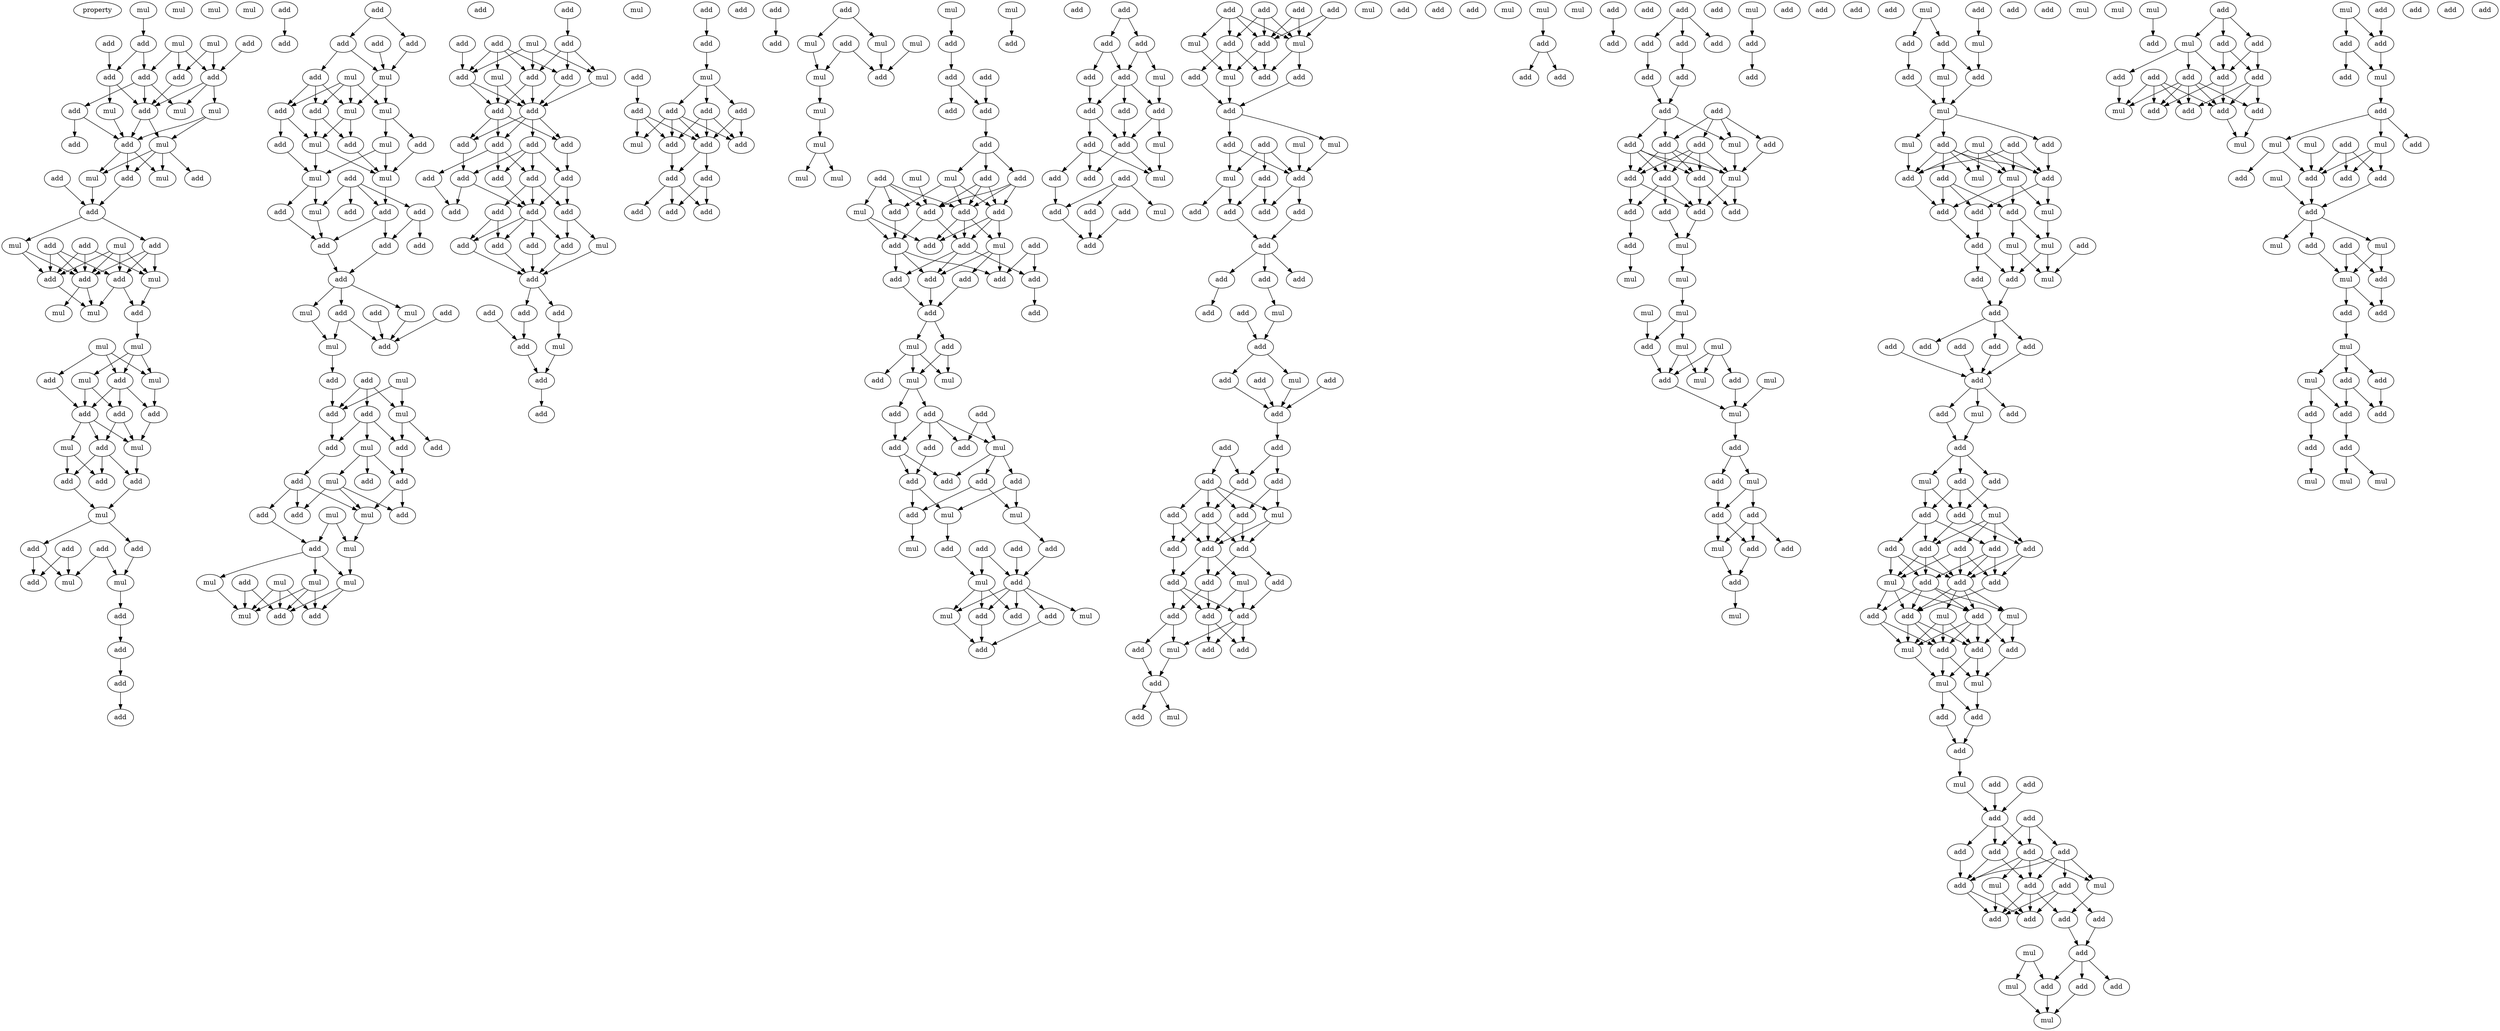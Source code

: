digraph {
    node [fontcolor=black]
    property [mul=2,lf=1.4]
    0 [ label = mul ];
    1 [ label = add ];
    2 [ label = add ];
    3 [ label = mul ];
    4 [ label = mul ];
    5 [ label = add ];
    6 [ label = add ];
    7 [ label = add ];
    8 [ label = add ];
    9 [ label = add ];
    10 [ label = add ];
    11 [ label = mul ];
    12 [ label = mul ];
    13 [ label = mul ];
    14 [ label = add ];
    15 [ label = add ];
    16 [ label = add ];
    17 [ label = mul ];
    18 [ label = add ];
    19 [ label = add ];
    20 [ label = mul ];
    21 [ label = add ];
    22 [ label = mul ];
    23 [ label = add ];
    24 [ label = mul ];
    25 [ label = add ];
    26 [ label = add ];
    27 [ label = add ];
    28 [ label = mul ];
    29 [ label = add ];
    30 [ label = add ];
    31 [ label = add ];
    32 [ label = mul ];
    33 [ label = mul ];
    34 [ label = mul ];
    35 [ label = add ];
    36 [ label = mul ];
    37 [ label = mul ];
    38 [ label = add ];
    39 [ label = mul ];
    40 [ label = mul ];
    41 [ label = mul ];
    42 [ label = add ];
    43 [ label = add ];
    44 [ label = add ];
    45 [ label = add ];
    46 [ label = mul ];
    47 [ label = add ];
    48 [ label = mul ];
    49 [ label = add ];
    50 [ label = add ];
    51 [ label = add ];
    52 [ label = mul ];
    53 [ label = add ];
    54 [ label = add ];
    55 [ label = add ];
    56 [ label = add ];
    57 [ label = mul ];
    58 [ label = mul ];
    59 [ label = add ];
    60 [ label = add ];
    61 [ label = add ];
    62 [ label = mul ];
    63 [ label = add ];
    64 [ label = add ];
    65 [ label = mul ];
    66 [ label = add ];
    67 [ label = add ];
    68 [ label = add ];
    69 [ label = add ];
    70 [ label = add ];
    71 [ label = add ];
    72 [ label = add ];
    73 [ label = mul ];
    74 [ label = mul ];
    75 [ label = add ];
    76 [ label = mul ];
    77 [ label = mul ];
    78 [ label = add ];
    79 [ label = mul ];
    80 [ label = add ];
    81 [ label = mul ];
    82 [ label = add ];
    83 [ label = add ];
    84 [ label = mul ];
    85 [ label = mul ];
    86 [ label = add ];
    87 [ label = add ];
    88 [ label = add ];
    89 [ label = mul ];
    90 [ label = add ];
    91 [ label = add ];
    92 [ label = add ];
    93 [ label = add ];
    94 [ label = add ];
    95 [ label = add ];
    96 [ label = mul ];
    97 [ label = add ];
    98 [ label = add ];
    99 [ label = mul ];
    100 [ label = add ];
    101 [ label = mul ];
    102 [ label = add ];
    103 [ label = add ];
    104 [ label = add ];
    105 [ label = mul ];
    106 [ label = mul ];
    107 [ label = add ];
    108 [ label = add ];
    109 [ label = add ];
    110 [ label = add ];
    111 [ label = add ];
    112 [ label = mul ];
    113 [ label = add ];
    114 [ label = mul ];
    115 [ label = add ];
    116 [ label = add ];
    117 [ label = add ];
    118 [ label = mul ];
    119 [ label = add ];
    120 [ label = add ];
    121 [ label = mul ];
    122 [ label = add ];
    123 [ label = mul ];
    124 [ label = mul ];
    125 [ label = add ];
    126 [ label = mul ];
    127 [ label = mul ];
    128 [ label = mul ];
    129 [ label = add ];
    130 [ label = mul ];
    131 [ label = add ];
    132 [ label = add ];
    133 [ label = add ];
    134 [ label = add ];
    135 [ label = add ];
    136 [ label = add ];
    137 [ label = mul ];
    138 [ label = add ];
    139 [ label = mul ];
    140 [ label = add ];
    141 [ label = mul ];
    142 [ label = add ];
    143 [ label = add ];
    144 [ label = add ];
    145 [ label = add ];
    146 [ label = add ];
    147 [ label = add ];
    148 [ label = add ];
    149 [ label = add ];
    150 [ label = add ];
    151 [ label = add ];
    152 [ label = add ];
    153 [ label = add ];
    154 [ label = add ];
    155 [ label = add ];
    156 [ label = add ];
    157 [ label = add ];
    158 [ label = add ];
    159 [ label = mul ];
    160 [ label = add ];
    161 [ label = add ];
    162 [ label = add ];
    163 [ label = add ];
    164 [ label = add ];
    165 [ label = mul ];
    166 [ label = add ];
    167 [ label = add ];
    168 [ label = add ];
    169 [ label = mul ];
    170 [ label = add ];
    171 [ label = add ];
    172 [ label = add ];
    173 [ label = add ];
    174 [ label = add ];
    175 [ label = add ];
    176 [ label = mul ];
    177 [ label = add ];
    178 [ label = add ];
    179 [ label = add ];
    180 [ label = add ];
    181 [ label = add ];
    182 [ label = add ];
    183 [ label = mul ];
    184 [ label = add ];
    185 [ label = add ];
    186 [ label = add ];
    187 [ label = add ];
    188 [ label = add ];
    189 [ label = add ];
    190 [ label = add ];
    191 [ label = add ];
    192 [ label = add ];
    193 [ label = add ];
    194 [ label = mul ];
    195 [ label = mul ];
    196 [ label = mul ];
    197 [ label = add ];
    198 [ label = mul ];
    199 [ label = mul ];
    200 [ label = mul ];
    201 [ label = mul ];
    202 [ label = mul ];
    203 [ label = mul ];
    204 [ label = add ];
    205 [ label = add ];
    206 [ label = add ];
    207 [ label = add ];
    208 [ label = add ];
    209 [ label = add ];
    210 [ label = mul ];
    211 [ label = add ];
    212 [ label = mul ];
    213 [ label = add ];
    214 [ label = add ];
    215 [ label = add ];
    216 [ label = add ];
    217 [ label = mul ];
    218 [ label = add ];
    219 [ label = add ];
    220 [ label = add ];
    221 [ label = mul ];
    222 [ label = add ];
    223 [ label = add ];
    224 [ label = add ];
    225 [ label = add ];
    226 [ label = add ];
    227 [ label = add ];
    228 [ label = add ];
    229 [ label = add ];
    230 [ label = add ];
    231 [ label = add ];
    232 [ label = mul ];
    233 [ label = add ];
    234 [ label = mul ];
    235 [ label = add ];
    236 [ label = mul ];
    237 [ label = add ];
    238 [ label = add ];
    239 [ label = add ];
    240 [ label = add ];
    241 [ label = add ];
    242 [ label = mul ];
    243 [ label = add ];
    244 [ label = add ];
    245 [ label = add ];
    246 [ label = add ];
    247 [ label = add ];
    248 [ label = mul ];
    249 [ label = add ];
    250 [ label = mul ];
    251 [ label = add ];
    252 [ label = mul ];
    253 [ label = add ];
    254 [ label = add ];
    255 [ label = add ];
    256 [ label = mul ];
    257 [ label = add ];
    258 [ label = mul ];
    259 [ label = add ];
    260 [ label = add ];
    261 [ label = mul ];
    262 [ label = add ];
    263 [ label = add ];
    264 [ label = mul ];
    265 [ label = add ];
    266 [ label = add ];
    267 [ label = add ];
    268 [ label = add ];
    269 [ label = add ];
    270 [ label = add ];
    271 [ label = add ];
    272 [ label = mul ];
    273 [ label = add ];
    274 [ label = add ];
    275 [ label = add ];
    276 [ label = add ];
    277 [ label = mul ];
    278 [ label = add ];
    279 [ label = add ];
    280 [ label = add ];
    281 [ label = mul ];
    282 [ label = add ];
    283 [ label = add ];
    284 [ label = add ];
    285 [ label = mul ];
    286 [ label = add ];
    287 [ label = add ];
    288 [ label = add ];
    289 [ label = add ];
    290 [ label = add ];
    291 [ label = add ];
    292 [ label = add ];
    293 [ label = mul ];
    294 [ label = add ];
    295 [ label = mul ];
    296 [ label = add ];
    297 [ label = mul ];
    298 [ label = add ];
    299 [ label = add ];
    300 [ label = add ];
    301 [ label = add ];
    302 [ label = mul ];
    303 [ label = add ];
    304 [ label = mul ];
    305 [ label = mul ];
    306 [ label = mul ];
    307 [ label = add ];
    308 [ label = add ];
    309 [ label = add ];
    310 [ label = add ];
    311 [ label = add ];
    312 [ label = add ];
    313 [ label = add ];
    314 [ label = add ];
    315 [ label = add ];
    316 [ label = add ];
    317 [ label = add ];
    318 [ label = add ];
    319 [ label = mul ];
    320 [ label = add ];
    321 [ label = add ];
    322 [ label = add ];
    323 [ label = add ];
    324 [ label = add ];
    325 [ label = mul ];
    326 [ label = add ];
    327 [ label = add ];
    328 [ label = add ];
    329 [ label = add ];
    330 [ label = add ];
    331 [ label = add ];
    332 [ label = add ];
    333 [ label = add ];
    334 [ label = add ];
    335 [ label = add ];
    336 [ label = mul ];
    337 [ label = add ];
    338 [ label = add ];
    339 [ label = add ];
    340 [ label = add ];
    341 [ label = add ];
    342 [ label = add ];
    343 [ label = mul ];
    344 [ label = add ];
    345 [ label = add ];
    346 [ label = add ];
    347 [ label = add ];
    348 [ label = mul ];
    349 [ label = add ];
    350 [ label = add ];
    351 [ label = add ];
    352 [ label = add ];
    353 [ label = add ];
    354 [ label = mul ];
    355 [ label = mul ];
    356 [ label = mul ];
    357 [ label = add ];
    358 [ label = mul ];
    359 [ label = add ];
    360 [ label = add ];
    361 [ label = add ];
    362 [ label = add ];
    363 [ label = add ];
    364 [ label = add ];
    365 [ label = add ];
    366 [ label = add ];
    367 [ label = add ];
    368 [ label = add ];
    369 [ label = add ];
    370 [ label = add ];
    371 [ label = add ];
    372 [ label = add ];
    373 [ label = add ];
    374 [ label = add ];
    375 [ label = mul ];
    376 [ label = add ];
    377 [ label = add ];
    378 [ label = add ];
    379 [ label = mul ];
    380 [ label = add ];
    381 [ label = add ];
    382 [ label = add ];
    383 [ label = add ];
    384 [ label = add ];
    385 [ label = add ];
    386 [ label = mul ];
    387 [ label = add ];
    388 [ label = add ];
    389 [ label = mul ];
    390 [ label = add ];
    391 [ label = mul ];
    392 [ label = mul ];
    393 [ label = mul ];
    394 [ label = mul ];
    395 [ label = add ];
    396 [ label = mul ];
    397 [ label = mul ];
    398 [ label = mul ];
    399 [ label = add ];
    400 [ label = add ];
    401 [ label = mul ];
    402 [ label = add ];
    403 [ label = mul ];
    404 [ label = add ];
    405 [ label = add ];
    406 [ label = mul ];
    407 [ label = add ];
    408 [ label = add ];
    409 [ label = add ];
    410 [ label = add ];
    411 [ label = add ];
    412 [ label = mul ];
    413 [ label = add ];
    414 [ label = add ];
    415 [ label = add ];
    416 [ label = add ];
    417 [ label = mul ];
    418 [ label = mul ];
    419 [ label = add ];
    420 [ label = add ];
    421 [ label = mul ];
    422 [ label = add ];
    423 [ label = add ];
    424 [ label = mul ];
    425 [ label = add ];
    426 [ label = mul ];
    427 [ label = mul ];
    428 [ label = add ];
    429 [ label = add ];
    430 [ label = add ];
    431 [ label = mul ];
    432 [ label = add ];
    433 [ label = mul ];
    434 [ label = mul ];
    435 [ label = add ];
    436 [ label = add ];
    437 [ label = add ];
    438 [ label = mul ];
    439 [ label = add ];
    440 [ label = add ];
    441 [ label = mul ];
    442 [ label = add ];
    443 [ label = mul ];
    444 [ label = add ];
    445 [ label = add ];
    446 [ label = add ];
    447 [ label = mul ];
    448 [ label = add ];
    449 [ label = add ];
    450 [ label = add ];
    451 [ label = add ];
    452 [ label = add ];
    453 [ label = add ];
    454 [ label = add ];
    455 [ label = mul ];
    456 [ label = add ];
    457 [ label = add ];
    458 [ label = add ];
    459 [ label = add ];
    460 [ label = add ];
    461 [ label = mul ];
    462 [ label = mul ];
    463 [ label = add ];
    464 [ label = mul ];
    465 [ label = add ];
    466 [ label = add ];
    467 [ label = add ];
    468 [ label = add ];
    469 [ label = add ];
    470 [ label = add ];
    471 [ label = add ];
    472 [ label = add ];
    473 [ label = add ];
    474 [ label = add ];
    475 [ label = mul ];
    476 [ label = add ];
    477 [ label = mul ];
    478 [ label = add ];
    479 [ label = add ];
    480 [ label = mul ];
    481 [ label = add ];
    482 [ label = add ];
    483 [ label = mul ];
    484 [ label = add ];
    485 [ label = mul ];
    486 [ label = mul ];
    487 [ label = mul ];
    488 [ label = add ];
    489 [ label = add ];
    490 [ label = add ];
    491 [ label = mul ];
    492 [ label = add ];
    493 [ label = add ];
    494 [ label = add ];
    495 [ label = add ];
    496 [ label = add ];
    497 [ label = add ];
    498 [ label = add ];
    499 [ label = add ];
    500 [ label = add ];
    501 [ label = mul ];
    502 [ label = mul ];
    503 [ label = add ];
    504 [ label = add ];
    505 [ label = add ];
    506 [ label = add ];
    507 [ label = add ];
    508 [ label = add ];
    509 [ label = mul ];
    510 [ label = add ];
    511 [ label = add ];
    512 [ label = add ];
    513 [ label = mul ];
    514 [ label = add ];
    515 [ label = mul ];
    516 [ label = mul ];
    517 [ label = add ];
    518 [ label = add ];
    519 [ label = add ];
    520 [ label = mul ];
    521 [ label = add ];
    522 [ label = add ];
    523 [ label = add ];
    524 [ label = add ];
    525 [ label = add ];
    526 [ label = add ];
    527 [ label = mul ];
    528 [ label = add ];
    529 [ label = add ];
    530 [ label = add ];
    531 [ label = add ];
    532 [ label = mul ];
    533 [ label = mul ];
    534 [ label = add ];
    535 [ label = add ];
    536 [ label = add ];
    537 [ label = add ];
    538 [ label = add ];
    539 [ label = mul ];
    540 [ label = add ];
    541 [ label = add ];
    542 [ label = mul ];
    543 [ label = add ];
    544 [ label = add ];
    545 [ label = mul ];
    546 [ label = mul ];
    547 [ label = add ];
    548 [ label = add ];
    549 [ label = add ];
    550 [ label = mul ];
    551 [ label = add ];
    552 [ label = add ];
    553 [ label = add ];
    554 [ label = mul ];
    555 [ label = add ];
    556 [ label = add ];
    557 [ label = mul ];
    558 [ label = add ];
    559 [ label = mul ];
    560 [ label = add ];
    561 [ label = add ];
    562 [ label = mul ];
    563 [ label = add ];
    564 [ label = add ];
    565 [ label = mul ];
    566 [ label = add ];
    567 [ label = add ];
    568 [ label = add ];
    569 [ label = add ];
    570 [ label = add ];
    571 [ label = mul ];
    572 [ label = mul ];
    573 [ label = mul ];
    0 -> 2 [ name = 0 ];
    1 -> 8 [ name = 1 ];
    2 -> 7 [ name = 2 ];
    2 -> 9 [ name = 3 ];
    3 -> 6 [ name = 4 ];
    3 -> 8 [ name = 5 ];
    4 -> 6 [ name = 6 ];
    4 -> 8 [ name = 7 ];
    4 -> 9 [ name = 8 ];
    5 -> 7 [ name = 9 ];
    6 -> 14 [ name = 10 ];
    7 -> 13 [ name = 11 ];
    7 -> 14 [ name = 12 ];
    8 -> 11 [ name = 13 ];
    8 -> 12 [ name = 14 ];
    8 -> 14 [ name = 15 ];
    9 -> 10 [ name = 16 ];
    9 -> 11 [ name = 17 ];
    9 -> 14 [ name = 18 ];
    10 -> 15 [ name = 19 ];
    10 -> 16 [ name = 20 ];
    12 -> 16 [ name = 21 ];
    12 -> 17 [ name = 22 ];
    13 -> 16 [ name = 23 ];
    14 -> 16 [ name = 24 ];
    14 -> 17 [ name = 25 ];
    16 -> 20 [ name = 26 ];
    16 -> 21 [ name = 27 ];
    16 -> 22 [ name = 28 ];
    17 -> 18 [ name = 29 ];
    17 -> 20 [ name = 30 ];
    17 -> 21 [ name = 31 ];
    17 -> 22 [ name = 32 ];
    19 -> 23 [ name = 33 ];
    20 -> 23 [ name = 34 ];
    21 -> 23 [ name = 35 ];
    23 -> 24 [ name = 36 ];
    23 -> 25 [ name = 37 ];
    24 -> 29 [ name = 38 ];
    24 -> 30 [ name = 39 ];
    25 -> 29 [ name = 40 ];
    25 -> 31 [ name = 41 ];
    25 -> 32 [ name = 42 ];
    26 -> 29 [ name = 43 ];
    26 -> 30 [ name = 44 ];
    26 -> 32 [ name = 45 ];
    27 -> 29 [ name = 46 ];
    27 -> 30 [ name = 47 ];
    27 -> 31 [ name = 48 ];
    28 -> 29 [ name = 49 ];
    28 -> 30 [ name = 50 ];
    28 -> 31 [ name = 51 ];
    28 -> 32 [ name = 52 ];
    29 -> 33 [ name = 53 ];
    29 -> 34 [ name = 54 ];
    30 -> 34 [ name = 55 ];
    31 -> 34 [ name = 56 ];
    31 -> 35 [ name = 57 ];
    32 -> 35 [ name = 58 ];
    35 -> 36 [ name = 59 ];
    36 -> 38 [ name = 60 ];
    36 -> 40 [ name = 61 ];
    36 -> 41 [ name = 62 ];
    37 -> 38 [ name = 63 ];
    37 -> 40 [ name = 64 ];
    37 -> 42 [ name = 65 ];
    38 -> 43 [ name = 66 ];
    38 -> 44 [ name = 67 ];
    38 -> 45 [ name = 68 ];
    40 -> 43 [ name = 69 ];
    41 -> 44 [ name = 70 ];
    41 -> 45 [ name = 71 ];
    42 -> 45 [ name = 72 ];
    43 -> 46 [ name = 73 ];
    44 -> 46 [ name = 74 ];
    44 -> 47 [ name = 75 ];
    45 -> 46 [ name = 76 ];
    45 -> 47 [ name = 77 ];
    45 -> 48 [ name = 78 ];
    46 -> 49 [ name = 79 ];
    47 -> 49 [ name = 80 ];
    47 -> 50 [ name = 81 ];
    47 -> 51 [ name = 82 ];
    48 -> 50 [ name = 83 ];
    48 -> 51 [ name = 84 ];
    49 -> 52 [ name = 85 ];
    50 -> 52 [ name = 86 ];
    52 -> 55 [ name = 87 ];
    52 -> 56 [ name = 88 ];
    53 -> 58 [ name = 89 ];
    53 -> 59 [ name = 90 ];
    54 -> 57 [ name = 91 ];
    54 -> 58 [ name = 92 ];
    55 -> 58 [ name = 93 ];
    55 -> 59 [ name = 94 ];
    56 -> 57 [ name = 95 ];
    57 -> 60 [ name = 96 ];
    60 -> 61 [ name = 97 ];
    61 -> 63 [ name = 98 ];
    63 -> 64 [ name = 99 ];
    66 -> 67 [ name = 100 ];
    68 -> 70 [ name = 101 ];
    68 -> 71 [ name = 102 ];
    69 -> 74 [ name = 103 ];
    70 -> 74 [ name = 104 ];
    71 -> 72 [ name = 105 ];
    71 -> 74 [ name = 106 ];
    72 -> 75 [ name = 107 ];
    72 -> 77 [ name = 108 ];
    72 -> 78 [ name = 109 ];
    73 -> 75 [ name = 110 ];
    73 -> 76 [ name = 111 ];
    73 -> 77 [ name = 112 ];
    73 -> 78 [ name = 113 ];
    74 -> 76 [ name = 114 ];
    74 -> 77 [ name = 115 ];
    75 -> 79 [ name = 116 ];
    75 -> 82 [ name = 117 ];
    76 -> 80 [ name = 118 ];
    76 -> 81 [ name = 119 ];
    77 -> 79 [ name = 120 ];
    77 -> 82 [ name = 121 ];
    78 -> 79 [ name = 122 ];
    78 -> 83 [ name = 123 ];
    79 -> 84 [ name = 124 ];
    79 -> 85 [ name = 125 ];
    80 -> 85 [ name = 126 ];
    81 -> 84 [ name = 127 ];
    81 -> 85 [ name = 128 ];
    82 -> 85 [ name = 129 ];
    83 -> 84 [ name = 130 ];
    84 -> 87 [ name = 131 ];
    84 -> 89 [ name = 132 ];
    85 -> 91 [ name = 133 ];
    86 -> 88 [ name = 134 ];
    86 -> 89 [ name = 135 ];
    86 -> 90 [ name = 136 ];
    86 -> 91 [ name = 137 ];
    87 -> 92 [ name = 138 ];
    89 -> 92 [ name = 139 ];
    90 -> 93 [ name = 140 ];
    90 -> 94 [ name = 141 ];
    91 -> 92 [ name = 142 ];
    91 -> 93 [ name = 143 ];
    92 -> 95 [ name = 144 ];
    93 -> 95 [ name = 145 ];
    95 -> 96 [ name = 146 ];
    95 -> 97 [ name = 147 ];
    95 -> 99 [ name = 148 ];
    96 -> 102 [ name = 149 ];
    97 -> 101 [ name = 150 ];
    97 -> 102 [ name = 151 ];
    98 -> 102 [ name = 152 ];
    99 -> 101 [ name = 153 ];
    100 -> 102 [ name = 154 ];
    101 -> 103 [ name = 155 ];
    103 -> 107 [ name = 156 ];
    104 -> 106 [ name = 157 ];
    104 -> 107 [ name = 158 ];
    104 -> 108 [ name = 159 ];
    105 -> 106 [ name = 160 ];
    105 -> 107 [ name = 161 ];
    106 -> 109 [ name = 162 ];
    106 -> 111 [ name = 163 ];
    107 -> 110 [ name = 164 ];
    108 -> 110 [ name = 165 ];
    108 -> 111 [ name = 166 ];
    108 -> 112 [ name = 167 ];
    110 -> 116 [ name = 168 ];
    111 -> 113 [ name = 169 ];
    112 -> 113 [ name = 170 ];
    112 -> 114 [ name = 171 ];
    112 -> 115 [ name = 172 ];
    113 -> 118 [ name = 173 ];
    113 -> 119 [ name = 174 ];
    114 -> 118 [ name = 175 ];
    114 -> 119 [ name = 176 ];
    114 -> 120 [ name = 177 ];
    116 -> 117 [ name = 178 ];
    116 -> 118 [ name = 179 ];
    116 -> 120 [ name = 180 ];
    117 -> 122 [ name = 181 ];
    118 -> 123 [ name = 182 ];
    121 -> 122 [ name = 183 ];
    121 -> 123 [ name = 184 ];
    122 -> 126 [ name = 185 ];
    122 -> 127 [ name = 186 ];
    122 -> 128 [ name = 187 ];
    123 -> 126 [ name = 188 ];
    124 -> 129 [ name = 189 ];
    124 -> 130 [ name = 190 ];
    124 -> 131 [ name = 191 ];
    125 -> 129 [ name = 192 ];
    125 -> 130 [ name = 193 ];
    126 -> 129 [ name = 194 ];
    126 -> 131 [ name = 195 ];
    127 -> 130 [ name = 196 ];
    128 -> 129 [ name = 197 ];
    128 -> 130 [ name = 198 ];
    128 -> 131 [ name = 199 ];
    133 -> 136 [ name = 200 ];
    134 -> 138 [ name = 201 ];
    134 -> 139 [ name = 202 ];
    134 -> 140 [ name = 203 ];
    134 -> 142 [ name = 204 ];
    135 -> 140 [ name = 205 ];
    136 -> 138 [ name = 206 ];
    136 -> 141 [ name = 207 ];
    136 -> 142 [ name = 208 ];
    137 -> 140 [ name = 209 ];
    137 -> 141 [ name = 210 ];
    137 -> 142 [ name = 211 ];
    138 -> 143 [ name = 212 ];
    139 -> 143 [ name = 213 ];
    139 -> 144 [ name = 214 ];
    140 -> 143 [ name = 215 ];
    140 -> 144 [ name = 216 ];
    141 -> 143 [ name = 217 ];
    142 -> 143 [ name = 218 ];
    142 -> 144 [ name = 219 ];
    143 -> 145 [ name = 220 ];
    143 -> 146 [ name = 221 ];
    143 -> 147 [ name = 222 ];
    143 -> 148 [ name = 223 ];
    144 -> 145 [ name = 224 ];
    144 -> 146 [ name = 225 ];
    144 -> 147 [ name = 226 ];
    145 -> 152 [ name = 227 ];
    146 -> 150 [ name = 228 ];
    147 -> 149 [ name = 229 ];
    147 -> 151 [ name = 230 ];
    147 -> 153 [ name = 231 ];
    148 -> 149 [ name = 232 ];
    148 -> 150 [ name = 233 ];
    148 -> 152 [ name = 234 ];
    148 -> 153 [ name = 235 ];
    149 -> 155 [ name = 236 ];
    149 -> 156 [ name = 237 ];
    149 -> 157 [ name = 238 ];
    150 -> 156 [ name = 239 ];
    150 -> 157 [ name = 240 ];
    151 -> 154 [ name = 241 ];
    152 -> 154 [ name = 242 ];
    152 -> 156 [ name = 243 ];
    153 -> 156 [ name = 244 ];
    155 -> 160 [ name = 245 ];
    155 -> 162 [ name = 246 ];
    156 -> 158 [ name = 247 ];
    156 -> 160 [ name = 248 ];
    156 -> 161 [ name = 249 ];
    156 -> 162 [ name = 250 ];
    157 -> 159 [ name = 251 ];
    157 -> 161 [ name = 252 ];
    158 -> 163 [ name = 253 ];
    159 -> 163 [ name = 254 ];
    160 -> 163 [ name = 255 ];
    161 -> 163 [ name = 256 ];
    162 -> 163 [ name = 257 ];
    163 -> 164 [ name = 258 ];
    163 -> 167 [ name = 259 ];
    164 -> 168 [ name = 260 ];
    166 -> 168 [ name = 261 ];
    167 -> 169 [ name = 262 ];
    168 -> 170 [ name = 263 ];
    169 -> 170 [ name = 264 ];
    170 -> 171 [ name = 265 ];
    172 -> 174 [ name = 266 ];
    174 -> 176 [ name = 267 ];
    175 -> 180 [ name = 268 ];
    176 -> 177 [ name = 269 ];
    176 -> 178 [ name = 270 ];
    176 -> 179 [ name = 271 ];
    177 -> 181 [ name = 272 ];
    177 -> 182 [ name = 273 ];
    177 -> 184 [ name = 274 ];
    178 -> 181 [ name = 275 ];
    178 -> 182 [ name = 276 ];
    178 -> 183 [ name = 277 ];
    178 -> 184 [ name = 278 ];
    179 -> 182 [ name = 279 ];
    179 -> 184 [ name = 280 ];
    180 -> 181 [ name = 281 ];
    180 -> 182 [ name = 282 ];
    180 -> 183 [ name = 283 ];
    181 -> 185 [ name = 284 ];
    182 -> 185 [ name = 285 ];
    182 -> 186 [ name = 286 ];
    185 -> 187 [ name = 287 ];
    185 -> 188 [ name = 288 ];
    185 -> 189 [ name = 289 ];
    186 -> 187 [ name = 290 ];
    186 -> 188 [ name = 291 ];
    190 -> 192 [ name = 292 ];
    191 -> 194 [ name = 293 ];
    191 -> 196 [ name = 294 ];
    193 -> 197 [ name = 295 ];
    193 -> 198 [ name = 296 ];
    194 -> 198 [ name = 297 ];
    195 -> 197 [ name = 298 ];
    196 -> 197 [ name = 299 ];
    198 -> 199 [ name = 300 ];
    199 -> 200 [ name = 301 ];
    200 -> 202 [ name = 302 ];
    200 -> 203 [ name = 303 ];
    201 -> 204 [ name = 304 ];
    204 -> 205 [ name = 305 ];
    205 -> 207 [ name = 306 ];
    205 -> 208 [ name = 307 ];
    206 -> 208 [ name = 308 ];
    208 -> 209 [ name = 309 ];
    209 -> 211 [ name = 310 ];
    209 -> 212 [ name = 311 ];
    209 -> 214 [ name = 312 ];
    210 -> 218 [ name = 313 ];
    211 -> 216 [ name = 314 ];
    211 -> 218 [ name = 315 ];
    211 -> 219 [ name = 316 ];
    212 -> 215 [ name = 317 ];
    212 -> 216 [ name = 318 ];
    212 -> 219 [ name = 319 ];
    213 -> 215 [ name = 320 ];
    213 -> 216 [ name = 321 ];
    213 -> 217 [ name = 322 ];
    213 -> 218 [ name = 323 ];
    214 -> 216 [ name = 324 ];
    214 -> 218 [ name = 325 ];
    214 -> 219 [ name = 326 ];
    215 -> 224 [ name = 327 ];
    216 -> 220 [ name = 328 ];
    216 -> 221 [ name = 329 ];
    216 -> 223 [ name = 330 ];
    217 -> 223 [ name = 331 ];
    217 -> 224 [ name = 332 ];
    218 -> 220 [ name = 333 ];
    218 -> 224 [ name = 334 ];
    219 -> 220 [ name = 335 ];
    219 -> 221 [ name = 336 ];
    219 -> 223 [ name = 337 ];
    220 -> 225 [ name = 338 ];
    220 -> 227 [ name = 339 ];
    220 -> 228 [ name = 340 ];
    221 -> 226 [ name = 341 ];
    221 -> 227 [ name = 342 ];
    221 -> 229 [ name = 343 ];
    222 -> 225 [ name = 344 ];
    222 -> 229 [ name = 345 ];
    224 -> 227 [ name = 346 ];
    224 -> 228 [ name = 347 ];
    224 -> 229 [ name = 348 ];
    225 -> 230 [ name = 349 ];
    226 -> 231 [ name = 350 ];
    227 -> 231 [ name = 351 ];
    228 -> 231 [ name = 352 ];
    231 -> 232 [ name = 353 ];
    231 -> 233 [ name = 354 ];
    232 -> 234 [ name = 355 ];
    232 -> 235 [ name = 356 ];
    232 -> 236 [ name = 357 ];
    233 -> 234 [ name = 358 ];
    233 -> 236 [ name = 359 ];
    236 -> 238 [ name = 360 ];
    236 -> 239 [ name = 361 ];
    237 -> 240 [ name = 362 ];
    237 -> 242 [ name = 363 ];
    238 -> 241 [ name = 364 ];
    239 -> 240 [ name = 365 ];
    239 -> 241 [ name = 366 ];
    239 -> 242 [ name = 367 ];
    239 -> 243 [ name = 368 ];
    241 -> 245 [ name = 369 ];
    241 -> 246 [ name = 370 ];
    242 -> 244 [ name = 371 ];
    242 -> 245 [ name = 372 ];
    242 -> 247 [ name = 373 ];
    243 -> 246 [ name = 374 ];
    244 -> 248 [ name = 375 ];
    244 -> 250 [ name = 376 ];
    246 -> 249 [ name = 377 ];
    246 -> 250 [ name = 378 ];
    247 -> 248 [ name = 379 ];
    247 -> 249 [ name = 380 ];
    248 -> 253 [ name = 381 ];
    249 -> 252 [ name = 382 ];
    250 -> 254 [ name = 383 ];
    251 -> 256 [ name = 384 ];
    251 -> 257 [ name = 385 ];
    253 -> 257 [ name = 386 ];
    254 -> 256 [ name = 387 ];
    255 -> 257 [ name = 388 ];
    256 -> 259 [ name = 389 ];
    256 -> 260 [ name = 390 ];
    256 -> 261 [ name = 391 ];
    257 -> 258 [ name = 392 ];
    257 -> 259 [ name = 393 ];
    257 -> 260 [ name = 394 ];
    257 -> 261 [ name = 395 ];
    257 -> 262 [ name = 396 ];
    259 -> 263 [ name = 397 ];
    261 -> 263 [ name = 398 ];
    262 -> 263 [ name = 399 ];
    264 -> 265 [ name = 400 ];
    267 -> 268 [ name = 401 ];
    267 -> 269 [ name = 402 ];
    268 -> 271 [ name = 403 ];
    268 -> 272 [ name = 404 ];
    269 -> 270 [ name = 405 ];
    269 -> 271 [ name = 406 ];
    270 -> 274 [ name = 407 ];
    271 -> 273 [ name = 408 ];
    271 -> 274 [ name = 409 ];
    271 -> 275 [ name = 410 ];
    272 -> 273 [ name = 411 ];
    273 -> 277 [ name = 412 ];
    273 -> 278 [ name = 413 ];
    274 -> 276 [ name = 414 ];
    274 -> 278 [ name = 415 ];
    275 -> 278 [ name = 416 ];
    276 -> 280 [ name = 417 ];
    276 -> 281 [ name = 418 ];
    276 -> 282 [ name = 419 ];
    277 -> 281 [ name = 420 ];
    278 -> 280 [ name = 421 ];
    278 -> 281 [ name = 422 ];
    279 -> 283 [ name = 423 ];
    279 -> 284 [ name = 424 ];
    279 -> 285 [ name = 425 ];
    282 -> 284 [ name = 426 ];
    283 -> 287 [ name = 427 ];
    284 -> 287 [ name = 428 ];
    286 -> 287 [ name = 429 ];
    288 -> 293 [ name = 430 ];
    288 -> 294 [ name = 431 ];
    289 -> 293 [ name = 432 ];
    289 -> 294 [ name = 433 ];
    290 -> 292 [ name = 434 ];
    290 -> 293 [ name = 435 ];
    290 -> 294 [ name = 436 ];
    290 -> 295 [ name = 437 ];
    291 -> 292 [ name = 438 ];
    291 -> 293 [ name = 439 ];
    291 -> 294 [ name = 440 ];
    292 -> 297 [ name = 441 ];
    292 -> 298 [ name = 442 ];
    292 -> 299 [ name = 443 ];
    293 -> 296 [ name = 444 ];
    293 -> 299 [ name = 445 ];
    294 -> 297 [ name = 446 ];
    294 -> 299 [ name = 447 ];
    295 -> 297 [ name = 448 ];
    296 -> 300 [ name = 449 ];
    297 -> 300 [ name = 450 ];
    298 -> 300 [ name = 451 ];
    300 -> 303 [ name = 452 ];
    300 -> 305 [ name = 453 ];
    301 -> 306 [ name = 454 ];
    301 -> 307 [ name = 455 ];
    301 -> 308 [ name = 456 ];
    302 -> 308 [ name = 457 ];
    303 -> 306 [ name = 458 ];
    303 -> 308 [ name = 459 ];
    305 -> 308 [ name = 460 ];
    306 -> 309 [ name = 461 ];
    306 -> 311 [ name = 462 ];
    307 -> 310 [ name = 463 ];
    307 -> 311 [ name = 464 ];
    308 -> 310 [ name = 465 ];
    308 -> 312 [ name = 466 ];
    311 -> 314 [ name = 467 ];
    312 -> 314 [ name = 468 ];
    314 -> 315 [ name = 469 ];
    314 -> 316 [ name = 470 ];
    314 -> 317 [ name = 471 ];
    315 -> 318 [ name = 472 ];
    316 -> 319 [ name = 473 ];
    319 -> 322 [ name = 474 ];
    320 -> 322 [ name = 475 ];
    322 -> 323 [ name = 476 ];
    322 -> 325 [ name = 477 ];
    323 -> 328 [ name = 478 ];
    324 -> 328 [ name = 479 ];
    325 -> 328 [ name = 480 ];
    327 -> 328 [ name = 481 ];
    328 -> 330 [ name = 482 ];
    329 -> 332 [ name = 483 ];
    329 -> 333 [ name = 484 ];
    330 -> 331 [ name = 485 ];
    330 -> 333 [ name = 486 ];
    331 -> 336 [ name = 487 ];
    331 -> 337 [ name = 488 ];
    332 -> 334 [ name = 489 ];
    332 -> 335 [ name = 490 ];
    332 -> 336 [ name = 491 ];
    332 -> 337 [ name = 492 ];
    333 -> 335 [ name = 493 ];
    334 -> 338 [ name = 494 ];
    334 -> 339 [ name = 495 ];
    335 -> 338 [ name = 496 ];
    335 -> 339 [ name = 497 ];
    335 -> 340 [ name = 498 ];
    336 -> 339 [ name = 499 ];
    336 -> 340 [ name = 500 ];
    337 -> 339 [ name = 501 ];
    337 -> 340 [ name = 502 ];
    338 -> 342 [ name = 503 ];
    339 -> 341 [ name = 504 ];
    339 -> 342 [ name = 505 ];
    339 -> 343 [ name = 506 ];
    340 -> 341 [ name = 507 ];
    340 -> 344 [ name = 508 ];
    341 -> 345 [ name = 509 ];
    341 -> 346 [ name = 510 ];
    342 -> 345 [ name = 511 ];
    342 -> 346 [ name = 512 ];
    342 -> 347 [ name = 513 ];
    343 -> 346 [ name = 514 ];
    343 -> 347 [ name = 515 ];
    344 -> 347 [ name = 516 ];
    345 -> 348 [ name = 517 ];
    345 -> 350 [ name = 518 ];
    346 -> 349 [ name = 519 ];
    346 -> 351 [ name = 520 ];
    347 -> 348 [ name = 521 ];
    347 -> 349 [ name = 522 ];
    347 -> 351 [ name = 523 ];
    348 -> 352 [ name = 524 ];
    350 -> 352 [ name = 525 ];
    352 -> 353 [ name = 526 ];
    352 -> 354 [ name = 527 ];
    356 -> 357 [ name = 528 ];
    357 -> 359 [ name = 529 ];
    357 -> 360 [ name = 530 ];
    361 -> 363 [ name = 531 ];
    364 -> 365 [ name = 532 ];
    364 -> 366 [ name = 533 ];
    364 -> 368 [ name = 534 ];
    365 -> 370 [ name = 535 ];
    366 -> 369 [ name = 536 ];
    369 -> 372 [ name = 537 ];
    370 -> 372 [ name = 538 ];
    371 -> 373 [ name = 539 ];
    371 -> 374 [ name = 540 ];
    371 -> 375 [ name = 541 ];
    371 -> 377 [ name = 542 ];
    372 -> 375 [ name = 543 ];
    372 -> 376 [ name = 544 ];
    372 -> 377 [ name = 545 ];
    373 -> 379 [ name = 546 ];
    374 -> 378 [ name = 547 ];
    374 -> 379 [ name = 548 ];
    374 -> 380 [ name = 549 ];
    374 -> 381 [ name = 550 ];
    375 -> 379 [ name = 551 ];
    376 -> 378 [ name = 552 ];
    376 -> 379 [ name = 553 ];
    376 -> 380 [ name = 554 ];
    376 -> 381 [ name = 555 ];
    377 -> 378 [ name = 556 ];
    377 -> 379 [ name = 557 ];
    377 -> 380 [ name = 558 ];
    377 -> 381 [ name = 559 ];
    378 -> 383 [ name = 560 ];
    378 -> 384 [ name = 561 ];
    379 -> 383 [ name = 562 ];
    379 -> 384 [ name = 563 ];
    380 -> 382 [ name = 564 ];
    380 -> 383 [ name = 565 ];
    380 -> 385 [ name = 566 ];
    381 -> 383 [ name = 567 ];
    381 -> 385 [ name = 568 ];
    382 -> 389 [ name = 569 ];
    383 -> 389 [ name = 570 ];
    385 -> 387 [ name = 571 ];
    386 -> 388 [ name = 572 ];
    387 -> 391 [ name = 573 ];
    388 -> 390 [ name = 574 ];
    389 -> 392 [ name = 575 ];
    392 -> 394 [ name = 576 ];
    393 -> 395 [ name = 577 ];
    394 -> 395 [ name = 578 ];
    394 -> 397 [ name = 579 ];
    395 -> 400 [ name = 580 ];
    396 -> 398 [ name = 581 ];
    396 -> 399 [ name = 582 ];
    396 -> 400 [ name = 583 ];
    397 -> 398 [ name = 584 ];
    397 -> 400 [ name = 585 ];
    399 -> 403 [ name = 586 ];
    400 -> 403 [ name = 587 ];
    401 -> 403 [ name = 588 ];
    403 -> 404 [ name = 589 ];
    404 -> 406 [ name = 590 ];
    404 -> 408 [ name = 591 ];
    406 -> 409 [ name = 592 ];
    406 -> 410 [ name = 593 ];
    408 -> 410 [ name = 594 ];
    409 -> 411 [ name = 595 ];
    409 -> 412 [ name = 596 ];
    409 -> 413 [ name = 597 ];
    410 -> 411 [ name = 598 ];
    410 -> 412 [ name = 599 ];
    411 -> 415 [ name = 600 ];
    412 -> 415 [ name = 601 ];
    415 -> 417 [ name = 602 ];
    416 -> 421 [ name = 603 ];
    418 -> 419 [ name = 604 ];
    418 -> 420 [ name = 605 ];
    419 -> 425 [ name = 606 ];
    420 -> 423 [ name = 607 ];
    420 -> 424 [ name = 608 ];
    421 -> 423 [ name = 609 ];
    423 -> 426 [ name = 610 ];
    424 -> 426 [ name = 611 ];
    425 -> 426 [ name = 612 ];
    426 -> 427 [ name = 613 ];
    426 -> 428 [ name = 614 ];
    426 -> 429 [ name = 615 ];
    427 -> 436 [ name = 616 ];
    428 -> 432 [ name = 617 ];
    428 -> 433 [ name = 618 ];
    428 -> 434 [ name = 619 ];
    428 -> 435 [ name = 620 ];
    428 -> 436 [ name = 621 ];
    429 -> 432 [ name = 622 ];
    430 -> 432 [ name = 623 ];
    430 -> 433 [ name = 624 ];
    430 -> 436 [ name = 625 ];
    431 -> 432 [ name = 626 ];
    431 -> 433 [ name = 627 ];
    431 -> 434 [ name = 628 ];
    431 -> 436 [ name = 629 ];
    432 -> 437 [ name = 630 ];
    432 -> 438 [ name = 631 ];
    433 -> 438 [ name = 632 ];
    433 -> 439 [ name = 633 ];
    433 -> 440 [ name = 634 ];
    435 -> 437 [ name = 635 ];
    435 -> 439 [ name = 636 ];
    435 -> 440 [ name = 637 ];
    436 -> 440 [ name = 638 ];
    437 -> 442 [ name = 639 ];
    438 -> 441 [ name = 640 ];
    439 -> 441 [ name = 641 ];
    439 -> 443 [ name = 642 ];
    440 -> 442 [ name = 643 ];
    441 -> 446 [ name = 644 ];
    441 -> 447 [ name = 645 ];
    442 -> 445 [ name = 646 ];
    442 -> 446 [ name = 647 ];
    443 -> 446 [ name = 648 ];
    443 -> 447 [ name = 649 ];
    444 -> 447 [ name = 650 ];
    445 -> 448 [ name = 651 ];
    446 -> 448 [ name = 652 ];
    448 -> 449 [ name = 653 ];
    448 -> 450 [ name = 654 ];
    448 -> 453 [ name = 655 ];
    450 -> 454 [ name = 656 ];
    451 -> 454 [ name = 657 ];
    452 -> 454 [ name = 658 ];
    453 -> 454 [ name = 659 ];
    454 -> 455 [ name = 660 ];
    454 -> 457 [ name = 661 ];
    454 -> 458 [ name = 662 ];
    455 -> 459 [ name = 663 ];
    458 -> 459 [ name = 664 ];
    459 -> 460 [ name = 665 ];
    459 -> 461 [ name = 666 ];
    459 -> 463 [ name = 667 ];
    460 -> 464 [ name = 668 ];
    460 -> 465 [ name = 669 ];
    460 -> 466 [ name = 670 ];
    461 -> 465 [ name = 671 ];
    461 -> 466 [ name = 672 ];
    463 -> 466 [ name = 673 ];
    464 -> 467 [ name = 674 ];
    464 -> 468 [ name = 675 ];
    464 -> 469 [ name = 676 ];
    464 -> 470 [ name = 677 ];
    465 -> 467 [ name = 678 ];
    465 -> 470 [ name = 679 ];
    465 -> 471 [ name = 680 ];
    466 -> 469 [ name = 681 ];
    466 -> 470 [ name = 682 ];
    467 -> 472 [ name = 683 ];
    467 -> 473 [ name = 684 ];
    467 -> 474 [ name = 685 ];
    468 -> 472 [ name = 686 ];
    468 -> 474 [ name = 687 ];
    468 -> 475 [ name = 688 ];
    469 -> 472 [ name = 689 ];
    469 -> 474 [ name = 690 ];
    470 -> 473 [ name = 691 ];
    470 -> 474 [ name = 692 ];
    470 -> 475 [ name = 693 ];
    471 -> 473 [ name = 694 ];
    471 -> 474 [ name = 695 ];
    471 -> 475 [ name = 696 ];
    472 -> 478 [ name = 697 ];
    473 -> 476 [ name = 698 ];
    473 -> 478 [ name = 699 ];
    473 -> 479 [ name = 700 ];
    473 -> 480 [ name = 701 ];
    474 -> 477 [ name = 702 ];
    474 -> 478 [ name = 703 ];
    474 -> 479 [ name = 704 ];
    474 -> 480 [ name = 705 ];
    475 -> 476 [ name = 706 ];
    475 -> 478 [ name = 707 ];
    475 -> 479 [ name = 708 ];
    476 -> 481 [ name = 709 ];
    476 -> 483 [ name = 710 ];
    477 -> 481 [ name = 711 ];
    477 -> 482 [ name = 712 ];
    477 -> 483 [ name = 713 ];
    478 -> 481 [ name = 714 ];
    478 -> 482 [ name = 715 ];
    478 -> 483 [ name = 716 ];
    479 -> 481 [ name = 717 ];
    479 -> 482 [ name = 718 ];
    479 -> 483 [ name = 719 ];
    479 -> 484 [ name = 720 ];
    480 -> 482 [ name = 721 ];
    480 -> 484 [ name = 722 ];
    481 -> 486 [ name = 723 ];
    481 -> 487 [ name = 724 ];
    482 -> 486 [ name = 725 ];
    482 -> 487 [ name = 726 ];
    483 -> 487 [ name = 727 ];
    484 -> 486 [ name = 728 ];
    486 -> 488 [ name = 729 ];
    487 -> 488 [ name = 730 ];
    487 -> 489 [ name = 731 ];
    488 -> 490 [ name = 732 ];
    489 -> 490 [ name = 733 ];
    490 -> 491 [ name = 734 ];
    491 -> 495 [ name = 735 ];
    492 -> 495 [ name = 736 ];
    493 -> 495 [ name = 737 ];
    494 -> 496 [ name = 738 ];
    494 -> 498 [ name = 739 ];
    494 -> 499 [ name = 740 ];
    495 -> 496 [ name = 741 ];
    495 -> 497 [ name = 742 ];
    495 -> 498 [ name = 743 ];
    496 -> 500 [ name = 744 ];
    496 -> 504 [ name = 745 ];
    497 -> 500 [ name = 746 ];
    498 -> 500 [ name = 747 ];
    498 -> 501 [ name = 748 ];
    498 -> 502 [ name = 749 ];
    498 -> 504 [ name = 750 ];
    499 -> 500 [ name = 751 ];
    499 -> 502 [ name = 752 ];
    499 -> 503 [ name = 753 ];
    499 -> 504 [ name = 754 ];
    500 -> 505 [ name = 755 ];
    500 -> 507 [ name = 756 ];
    501 -> 505 [ name = 757 ];
    501 -> 507 [ name = 758 ];
    502 -> 508 [ name = 759 ];
    503 -> 505 [ name = 760 ];
    503 -> 506 [ name = 761 ];
    503 -> 507 [ name = 762 ];
    504 -> 505 [ name = 763 ];
    504 -> 507 [ name = 764 ];
    504 -> 508 [ name = 765 ];
    506 -> 510 [ name = 766 ];
    508 -> 510 [ name = 767 ];
    509 -> 511 [ name = 768 ];
    509 -> 513 [ name = 769 ];
    510 -> 511 [ name = 770 ];
    510 -> 512 [ name = 771 ];
    510 -> 514 [ name = 772 ];
    511 -> 515 [ name = 773 ];
    513 -> 515 [ name = 774 ];
    514 -> 515 [ name = 775 ];
    516 -> 517 [ name = 776 ];
    518 -> 519 [ name = 777 ];
    518 -> 520 [ name = 778 ];
    518 -> 521 [ name = 779 ];
    519 -> 525 [ name = 780 ];
    519 -> 526 [ name = 781 ];
    520 -> 523 [ name = 782 ];
    520 -> 524 [ name = 783 ];
    520 -> 525 [ name = 784 ];
    521 -> 525 [ name = 785 ];
    521 -> 526 [ name = 786 ];
    522 -> 527 [ name = 787 ];
    522 -> 528 [ name = 788 ];
    522 -> 529 [ name = 789 ];
    522 -> 531 [ name = 790 ];
    523 -> 527 [ name = 791 ];
    523 -> 528 [ name = 792 ];
    523 -> 529 [ name = 793 ];
    523 -> 530 [ name = 794 ];
    523 -> 531 [ name = 795 ];
    524 -> 527 [ name = 796 ];
    525 -> 528 [ name = 797 ];
    525 -> 531 [ name = 798 ];
    526 -> 529 [ name = 799 ];
    526 -> 530 [ name = 800 ];
    526 -> 531 [ name = 801 ];
    530 -> 532 [ name = 802 ];
    531 -> 532 [ name = 803 ];
    533 -> 535 [ name = 804 ];
    533 -> 537 [ name = 805 ];
    534 -> 537 [ name = 806 ];
    535 -> 539 [ name = 807 ];
    535 -> 540 [ name = 808 ];
    537 -> 539 [ name = 809 ];
    539 -> 541 [ name = 810 ];
    541 -> 542 [ name = 811 ];
    541 -> 543 [ name = 812 ];
    541 -> 545 [ name = 813 ];
    542 -> 547 [ name = 814 ];
    542 -> 548 [ name = 815 ];
    542 -> 551 [ name = 816 ];
    544 -> 547 [ name = 817 ];
    544 -> 548 [ name = 818 ];
    544 -> 551 [ name = 819 ];
    545 -> 548 [ name = 820 ];
    545 -> 549 [ name = 821 ];
    546 -> 548 [ name = 822 ];
    547 -> 553 [ name = 823 ];
    548 -> 553 [ name = 824 ];
    550 -> 553 [ name = 825 ];
    553 -> 554 [ name = 826 ];
    553 -> 556 [ name = 827 ];
    553 -> 557 [ name = 828 ];
    555 -> 558 [ name = 829 ];
    555 -> 559 [ name = 830 ];
    556 -> 559 [ name = 831 ];
    557 -> 558 [ name = 832 ];
    557 -> 559 [ name = 833 ];
    558 -> 561 [ name = 834 ];
    559 -> 560 [ name = 835 ];
    559 -> 561 [ name = 836 ];
    560 -> 562 [ name = 837 ];
    562 -> 563 [ name = 838 ];
    562 -> 564 [ name = 839 ];
    562 -> 565 [ name = 840 ];
    563 -> 566 [ name = 841 ];
    563 -> 567 [ name = 842 ];
    564 -> 567 [ name = 843 ];
    565 -> 566 [ name = 844 ];
    565 -> 568 [ name = 845 ];
    566 -> 570 [ name = 846 ];
    568 -> 569 [ name = 847 ];
    569 -> 572 [ name = 848 ];
    570 -> 571 [ name = 849 ];
    570 -> 573 [ name = 850 ];
}

